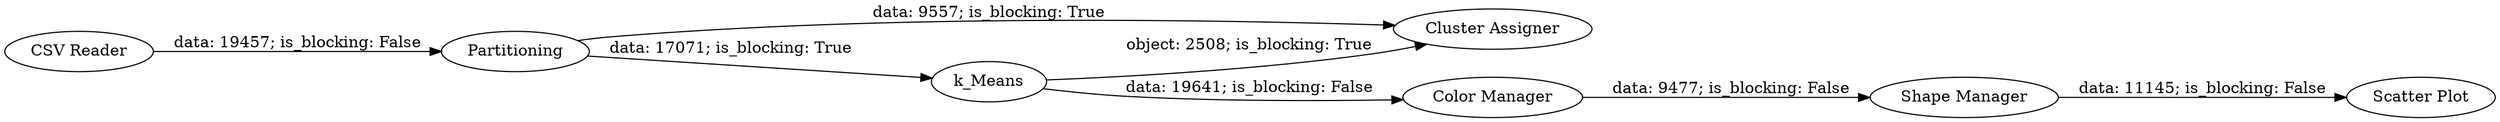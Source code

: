 digraph {
	"3184088546350928588_5" [label="Color Manager"]
	"3184088546350928588_1" [label="CSV Reader"]
	"3184088546350928588_2" [label=Partitioning]
	"3184088546350928588_4" [label="Cluster Assigner"]
	"3184088546350928588_3" [label=k_Means]
	"3184088546350928588_7" [label="Scatter Plot"]
	"3184088546350928588_6" [label="Shape Manager"]
	"3184088546350928588_3" -> "3184088546350928588_5" [label="data: 19641; is_blocking: False"]
	"3184088546350928588_1" -> "3184088546350928588_2" [label="data: 19457; is_blocking: False"]
	"3184088546350928588_5" -> "3184088546350928588_6" [label="data: 9477; is_blocking: False"]
	"3184088546350928588_6" -> "3184088546350928588_7" [label="data: 11145; is_blocking: False"]
	"3184088546350928588_2" -> "3184088546350928588_3" [label="data: 17071; is_blocking: True"]
	"3184088546350928588_2" -> "3184088546350928588_4" [label="data: 9557; is_blocking: True"]
	"3184088546350928588_3" -> "3184088546350928588_4" [label="object: 2508; is_blocking: True"]
	rankdir=LR
}

